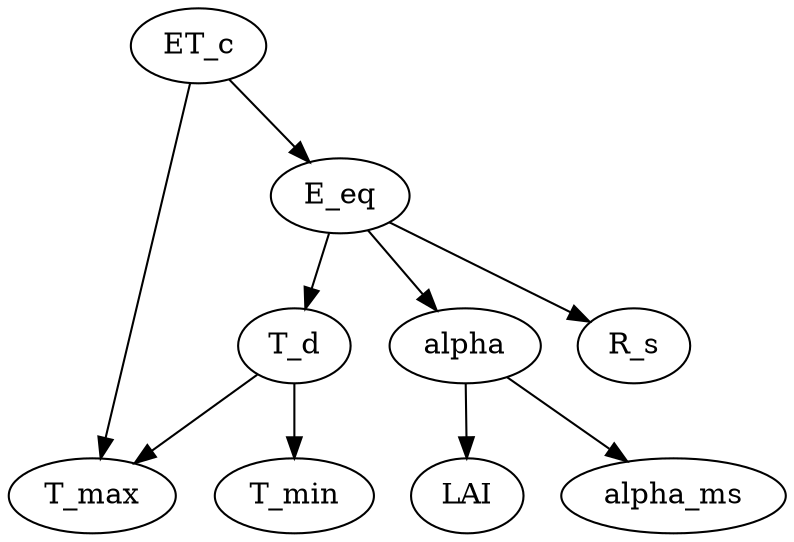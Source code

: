 digraph G {
  ET_c -> {T_max E_eq}
  E_eq -> {T_d alpha R_s}
  T_d -> {T_max T_min}
  alpha -> {LAI alpha_ms}
}
